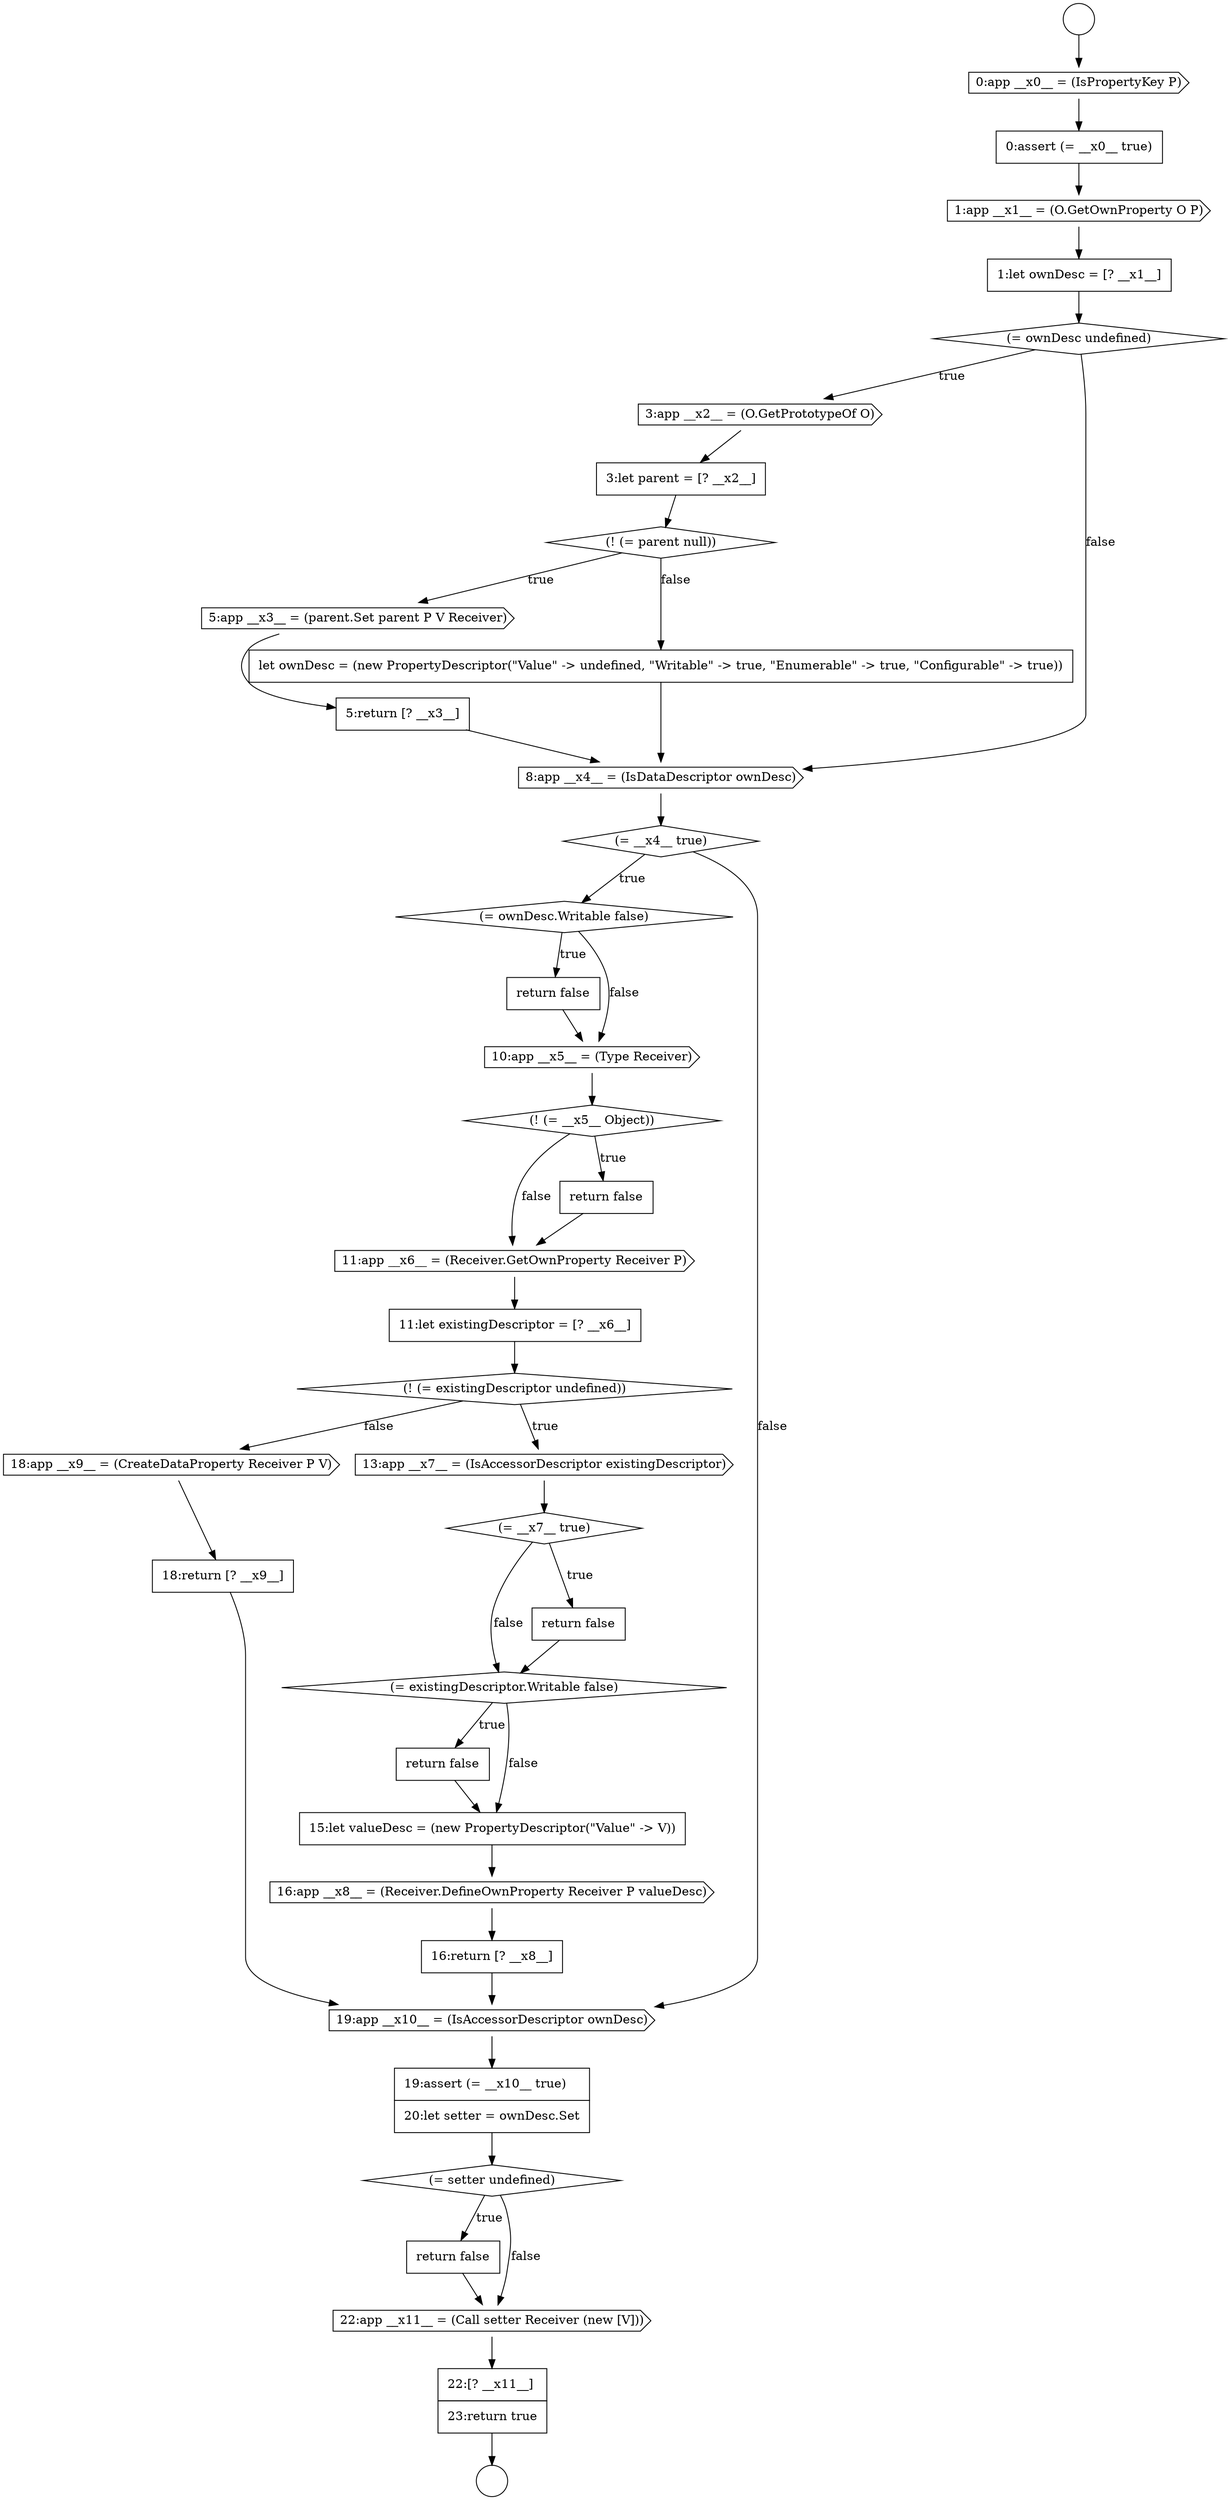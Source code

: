 digraph {
  node1692 [shape=cds, label=<<font color="black">18:app __x9__ = (CreateDataProperty Receiver P V)</font>> color="black" fillcolor="white" style=filled]
  node1671 [shape=cds, label=<<font color="black">5:app __x3__ = (parent.Set parent P V Receiver)</font>> color="black" fillcolor="white" style=filled]
  node1691 [shape=none, margin=0, label=<<font color="black">
    <table border="0" cellborder="1" cellspacing="0" cellpadding="10">
      <tr><td align="left">16:return [? __x8__]</td></tr>
    </table>
  </font>> color="black" fillcolor="white" style=filled]
  node1687 [shape=diamond, label=<<font color="black">(= existingDescriptor.Writable false)</font>> color="black" fillcolor="white" style=filled]
  node1672 [shape=none, margin=0, label=<<font color="black">
    <table border="0" cellborder="1" cellspacing="0" cellpadding="10">
      <tr><td align="left">5:return [? __x3__]</td></tr>
    </table>
  </font>> color="black" fillcolor="white" style=filled]
  node1683 [shape=diamond, label=<<font color="black">(! (= existingDescriptor undefined))</font>> color="black" fillcolor="white" style=filled]
  node1668 [shape=cds, label=<<font color="black">3:app __x2__ = (O.GetPrototypeOf O)</font>> color="black" fillcolor="white" style=filled]
  node1690 [shape=cds, label=<<font color="black">16:app __x8__ = (Receiver.DefineOwnProperty Receiver P valueDesc)</font>> color="black" fillcolor="white" style=filled]
  node1679 [shape=diamond, label=<<font color="black">(! (= __x5__ Object))</font>> color="black" fillcolor="white" style=filled]
  node1670 [shape=diamond, label=<<font color="black">(! (= parent null))</font>> color="black" fillcolor="white" style=filled]
  node1685 [shape=diamond, label=<<font color="black">(= __x7__ true)</font>> color="black" fillcolor="white" style=filled]
  node1674 [shape=cds, label=<<font color="black">8:app __x4__ = (IsDataDescriptor ownDesc)</font>> color="black" fillcolor="white" style=filled]
  node1693 [shape=none, margin=0, label=<<font color="black">
    <table border="0" cellborder="1" cellspacing="0" cellpadding="10">
      <tr><td align="left">18:return [? __x9__]</td></tr>
    </table>
  </font>> color="black" fillcolor="white" style=filled]
  node1681 [shape=cds, label=<<font color="black">11:app __x6__ = (Receiver.GetOwnProperty Receiver P)</font>> color="black" fillcolor="white" style=filled]
  node1665 [shape=cds, label=<<font color="black">1:app __x1__ = (O.GetOwnProperty O P)</font>> color="black" fillcolor="white" style=filled]
  node1686 [shape=none, margin=0, label=<<font color="black">
    <table border="0" cellborder="1" cellspacing="0" cellpadding="10">
      <tr><td align="left">return false</td></tr>
    </table>
  </font>> color="black" fillcolor="white" style=filled]
  node1664 [shape=none, margin=0, label=<<font color="black">
    <table border="0" cellborder="1" cellspacing="0" cellpadding="10">
      <tr><td align="left">0:assert (= __x0__ true)</td></tr>
    </table>
  </font>> color="black" fillcolor="white" style=filled]
  node1682 [shape=none, margin=0, label=<<font color="black">
    <table border="0" cellborder="1" cellspacing="0" cellpadding="10">
      <tr><td align="left">11:let existingDescriptor = [? __x6__]</td></tr>
    </table>
  </font>> color="black" fillcolor="white" style=filled]
  node1677 [shape=none, margin=0, label=<<font color="black">
    <table border="0" cellborder="1" cellspacing="0" cellpadding="10">
      <tr><td align="left">return false</td></tr>
    </table>
  </font>> color="black" fillcolor="white" style=filled]
  node1697 [shape=none, margin=0, label=<<font color="black">
    <table border="0" cellborder="1" cellspacing="0" cellpadding="10">
      <tr><td align="left">return false</td></tr>
    </table>
  </font>> color="black" fillcolor="white" style=filled]
  node1696 [shape=diamond, label=<<font color="black">(= setter undefined)</font>> color="black" fillcolor="white" style=filled]
  node1676 [shape=diamond, label=<<font color="black">(= ownDesc.Writable false)</font>> color="black" fillcolor="white" style=filled]
  node1666 [shape=none, margin=0, label=<<font color="black">
    <table border="0" cellborder="1" cellspacing="0" cellpadding="10">
      <tr><td align="left">1:let ownDesc = [? __x1__]</td></tr>
    </table>
  </font>> color="black" fillcolor="white" style=filled]
  node1695 [shape=none, margin=0, label=<<font color="black">
    <table border="0" cellborder="1" cellspacing="0" cellpadding="10">
      <tr><td align="left">19:assert (= __x10__ true)</td></tr>
      <tr><td align="left">20:let setter = ownDesc.Set</td></tr>
    </table>
  </font>> color="black" fillcolor="white" style=filled]
  node1663 [shape=cds, label=<<font color="black">0:app __x0__ = (IsPropertyKey P)</font>> color="black" fillcolor="white" style=filled]
  node1680 [shape=none, margin=0, label=<<font color="black">
    <table border="0" cellborder="1" cellspacing="0" cellpadding="10">
      <tr><td align="left">return false</td></tr>
    </table>
  </font>> color="black" fillcolor="white" style=filled]
  node1698 [shape=cds, label=<<font color="black">22:app __x11__ = (Call setter Receiver (new [V]))</font>> color="black" fillcolor="white" style=filled]
  node1669 [shape=none, margin=0, label=<<font color="black">
    <table border="0" cellborder="1" cellspacing="0" cellpadding="10">
      <tr><td align="left">3:let parent = [? __x2__]</td></tr>
    </table>
  </font>> color="black" fillcolor="white" style=filled]
  node1675 [shape=diamond, label=<<font color="black">(= __x4__ true)</font>> color="black" fillcolor="white" style=filled]
  node1667 [shape=diamond, label=<<font color="black">(= ownDesc undefined)</font>> color="black" fillcolor="white" style=filled]
  node1688 [shape=none, margin=0, label=<<font color="black">
    <table border="0" cellborder="1" cellspacing="0" cellpadding="10">
      <tr><td align="left">return false</td></tr>
    </table>
  </font>> color="black" fillcolor="white" style=filled]
  node1699 [shape=none, margin=0, label=<<font color="black">
    <table border="0" cellborder="1" cellspacing="0" cellpadding="10">
      <tr><td align="left">22:[? __x11__]</td></tr>
      <tr><td align="left">23:return true</td></tr>
    </table>
  </font>> color="black" fillcolor="white" style=filled]
  node1694 [shape=cds, label=<<font color="black">19:app __x10__ = (IsAccessorDescriptor ownDesc)</font>> color="black" fillcolor="white" style=filled]
  node1662 [shape=circle label=" " color="black" fillcolor="white" style=filled]
  node1684 [shape=cds, label=<<font color="black">13:app __x7__ = (IsAccessorDescriptor existingDescriptor)</font>> color="black" fillcolor="white" style=filled]
  node1689 [shape=none, margin=0, label=<<font color="black">
    <table border="0" cellborder="1" cellspacing="0" cellpadding="10">
      <tr><td align="left">15:let valueDesc = (new PropertyDescriptor(&quot;Value&quot; -&gt; V))</td></tr>
    </table>
  </font>> color="black" fillcolor="white" style=filled]
  node1661 [shape=circle label=" " color="black" fillcolor="white" style=filled]
  node1678 [shape=cds, label=<<font color="black">10:app __x5__ = (Type Receiver)</font>> color="black" fillcolor="white" style=filled]
  node1673 [shape=none, margin=0, label=<<font color="black">
    <table border="0" cellborder="1" cellspacing="0" cellpadding="10">
      <tr><td align="left">let ownDesc = (new PropertyDescriptor(&quot;Value&quot; -&gt; undefined, &quot;Writable&quot; -&gt; true, &quot;Enumerable&quot; -&gt; true, &quot;Configurable&quot; -&gt; true))</td></tr>
    </table>
  </font>> color="black" fillcolor="white" style=filled]
  node1692 -> node1693 [ color="black"]
  node1698 -> node1699 [ color="black"]
  node1672 -> node1674 [ color="black"]
  node1667 -> node1668 [label=<<font color="black">true</font>> color="black"]
  node1667 -> node1674 [label=<<font color="black">false</font>> color="black"]
  node1688 -> node1689 [ color="black"]
  node1669 -> node1670 [ color="black"]
  node1695 -> node1696 [ color="black"]
  node1684 -> node1685 [ color="black"]
  node1682 -> node1683 [ color="black"]
  node1693 -> node1694 [ color="black"]
  node1668 -> node1669 [ color="black"]
  node1690 -> node1691 [ color="black"]
  node1666 -> node1667 [ color="black"]
  node1674 -> node1675 [ color="black"]
  node1691 -> node1694 [ color="black"]
  node1697 -> node1698 [ color="black"]
  node1689 -> node1690 [ color="black"]
  node1664 -> node1665 [ color="black"]
  node1696 -> node1697 [label=<<font color="black">true</font>> color="black"]
  node1696 -> node1698 [label=<<font color="black">false</font>> color="black"]
  node1699 -> node1662 [ color="black"]
  node1670 -> node1671 [label=<<font color="black">true</font>> color="black"]
  node1670 -> node1673 [label=<<font color="black">false</font>> color="black"]
  node1686 -> node1687 [ color="black"]
  node1694 -> node1695 [ color="black"]
  node1679 -> node1680 [label=<<font color="black">true</font>> color="black"]
  node1679 -> node1681 [label=<<font color="black">false</font>> color="black"]
  node1687 -> node1688 [label=<<font color="black">true</font>> color="black"]
  node1687 -> node1689 [label=<<font color="black">false</font>> color="black"]
  node1661 -> node1663 [ color="black"]
  node1675 -> node1676 [label=<<font color="black">true</font>> color="black"]
  node1675 -> node1694 [label=<<font color="black">false</font>> color="black"]
  node1685 -> node1686 [label=<<font color="black">true</font>> color="black"]
  node1685 -> node1687 [label=<<font color="black">false</font>> color="black"]
  node1665 -> node1666 [ color="black"]
  node1673 -> node1674 [ color="black"]
  node1681 -> node1682 [ color="black"]
  node1676 -> node1677 [label=<<font color="black">true</font>> color="black"]
  node1676 -> node1678 [label=<<font color="black">false</font>> color="black"]
  node1678 -> node1679 [ color="black"]
  node1680 -> node1681 [ color="black"]
  node1677 -> node1678 [ color="black"]
  node1683 -> node1684 [label=<<font color="black">true</font>> color="black"]
  node1683 -> node1692 [label=<<font color="black">false</font>> color="black"]
  node1671 -> node1672 [ color="black"]
  node1663 -> node1664 [ color="black"]
}
